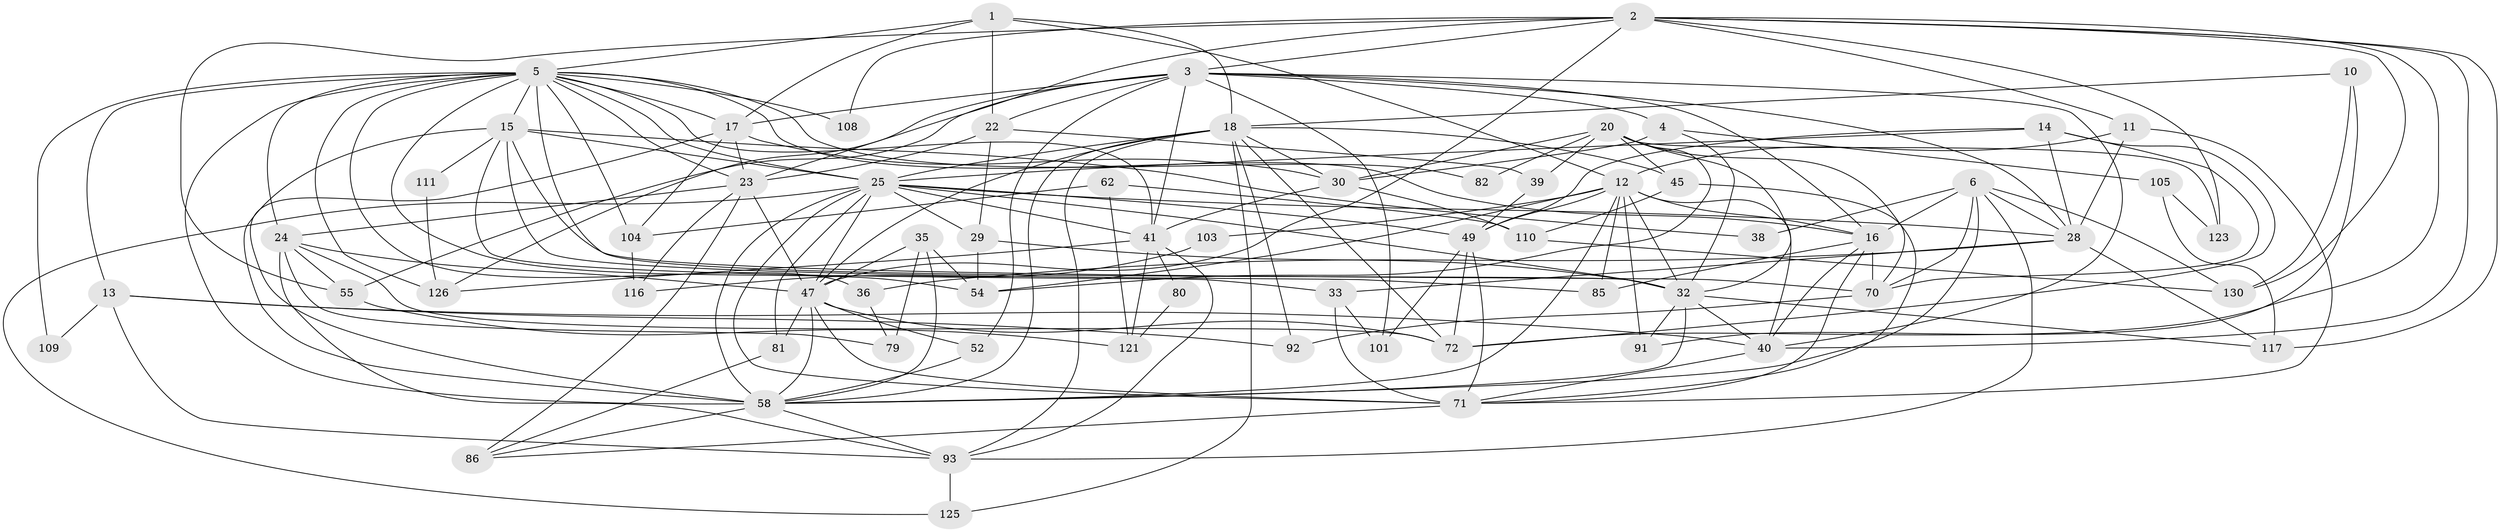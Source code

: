 // original degree distribution, {3: 0.3181818181818182, 6: 0.11363636363636363, 4: 0.2727272727272727, 5: 0.14393939393939395, 2: 0.10606060606060606, 7: 0.030303030303030304, 9: 0.007575757575757576, 8: 0.007575757575757576}
// Generated by graph-tools (version 1.1) at 2025/15/03/09/25 04:15:11]
// undirected, 66 vertices, 184 edges
graph export_dot {
graph [start="1"]
  node [color=gray90,style=filled];
  1 [super="+127"];
  2 [super="+94+65"];
  3 [super="+75+9+7"];
  4 [super="+44"];
  5 [super="+53+87+97+8"];
  6 [super="+51"];
  10;
  11 [super="+48"];
  12 [super="+21+42+106"];
  13;
  14;
  15 [super="+19"];
  16 [super="+66"];
  17 [super="+43+61"];
  18 [super="+88+59+132"];
  20 [super="+113"];
  22 [super="+34"];
  23 [super="+67"];
  24 [super="+26+37"];
  25 [super="+31+60+78"];
  28 [super="+68+50"];
  29 [super="+96"];
  30 [super="+69"];
  32 [super="+74"];
  33 [super="+118"];
  35;
  36;
  38;
  39;
  40 [super="+115+100"];
  41 [super="+56"];
  45 [super="+95"];
  47 [super="+102"];
  49 [super="+63+98"];
  52;
  54 [super="+131"];
  55;
  58 [super="+119+124+129+77"];
  62;
  70 [super="+107"];
  71 [super="+84"];
  72 [super="+89"];
  79;
  80;
  81;
  82;
  85;
  86;
  91;
  92;
  93 [super="+120"];
  101;
  103;
  104;
  105;
  108;
  109;
  110;
  111;
  116;
  117;
  121;
  123;
  125;
  126;
  130;
  1 -- 18;
  1 -- 22;
  1 -- 12;
  1 -- 17;
  1 -- 5;
  2 -- 3;
  2 -- 130;
  2 -- 72;
  2 -- 11;
  2 -- 108;
  2 -- 47;
  2 -- 117;
  2 -- 55;
  2 -- 123;
  2 -- 40;
  2 -- 23 [weight=2];
  3 -- 41;
  3 -- 101;
  3 -- 126;
  3 -- 16;
  3 -- 40 [weight=2];
  3 -- 17;
  3 -- 22;
  3 -- 52;
  3 -- 55;
  3 -- 28;
  3 -- 4;
  4 -- 30 [weight=2];
  4 -- 32;
  4 -- 105;
  5 -- 13;
  5 -- 32;
  5 -- 104;
  5 -- 126;
  5 -- 58 [weight=3];
  5 -- 54;
  5 -- 36;
  5 -- 41;
  5 -- 109;
  5 -- 15;
  5 -- 108;
  5 -- 16;
  5 -- 17;
  5 -- 82;
  5 -- 23;
  5 -- 24;
  5 -- 25;
  6 -- 28;
  6 -- 38;
  6 -- 70;
  6 -- 16;
  6 -- 130;
  6 -- 58;
  6 -- 93;
  10 -- 130;
  10 -- 91;
  10 -- 18;
  11 -- 71;
  11 -- 12;
  11 -- 28;
  12 -- 103;
  12 -- 40;
  12 -- 58 [weight=2];
  12 -- 32;
  12 -- 91;
  12 -- 85;
  12 -- 54;
  12 -- 49 [weight=2];
  12 -- 16;
  13 -- 93;
  13 -- 40;
  13 -- 92;
  13 -- 109;
  14 -- 72;
  14 -- 25;
  14 -- 49;
  14 -- 70;
  14 -- 28;
  15 -- 85;
  15 -- 38;
  15 -- 111;
  15 -- 25;
  15 -- 58;
  15 -- 70;
  15 -- 33;
  16 -- 40;
  16 -- 71;
  16 -- 70;
  16 -- 85;
  17 -- 104;
  17 -- 58 [weight=2];
  17 -- 30;
  17 -- 23;
  18 -- 92;
  18 -- 58;
  18 -- 125;
  18 -- 93;
  18 -- 25;
  18 -- 72;
  18 -- 45;
  18 -- 47;
  18 -- 30;
  20 -- 123;
  20 -- 39;
  20 -- 82;
  20 -- 32;
  20 -- 70;
  20 -- 54;
  20 -- 45;
  20 -- 30 [weight=2];
  22 -- 39;
  22 -- 29;
  22 -- 23;
  23 -- 116;
  23 -- 47;
  23 -- 86;
  23 -- 24;
  24 -- 93;
  24 -- 55;
  24 -- 72;
  24 -- 47 [weight=2];
  24 -- 79;
  25 -- 41 [weight=2];
  25 -- 71;
  25 -- 47;
  25 -- 81;
  25 -- 125;
  25 -- 58 [weight=2];
  25 -- 29 [weight=2];
  25 -- 49;
  25 -- 28;
  25 -- 32;
  28 -- 33;
  28 -- 117;
  28 -- 36;
  29 -- 54;
  29 -- 32;
  30 -- 41;
  30 -- 110;
  32 -- 117;
  32 -- 91;
  32 -- 58;
  32 -- 40;
  33 -- 101;
  33 -- 71;
  35 -- 79;
  35 -- 47;
  35 -- 54;
  35 -- 58;
  36 -- 79;
  39 -- 49;
  40 -- 71;
  41 -- 80;
  41 -- 121;
  41 -- 126;
  41 -- 93;
  45 -- 110;
  45 -- 71;
  47 -- 72;
  47 -- 71 [weight=2];
  47 -- 81;
  47 -- 52;
  47 -- 58;
  49 -- 72;
  49 -- 101;
  49 -- 71;
  52 -- 58;
  55 -- 121;
  58 -- 86;
  58 -- 93;
  62 -- 121;
  62 -- 104;
  62 -- 110;
  70 -- 92;
  71 -- 86;
  80 -- 121;
  81 -- 86;
  93 -- 125;
  103 -- 116;
  104 -- 116;
  105 -- 117;
  105 -- 123;
  110 -- 130;
  111 -- 126;
}
